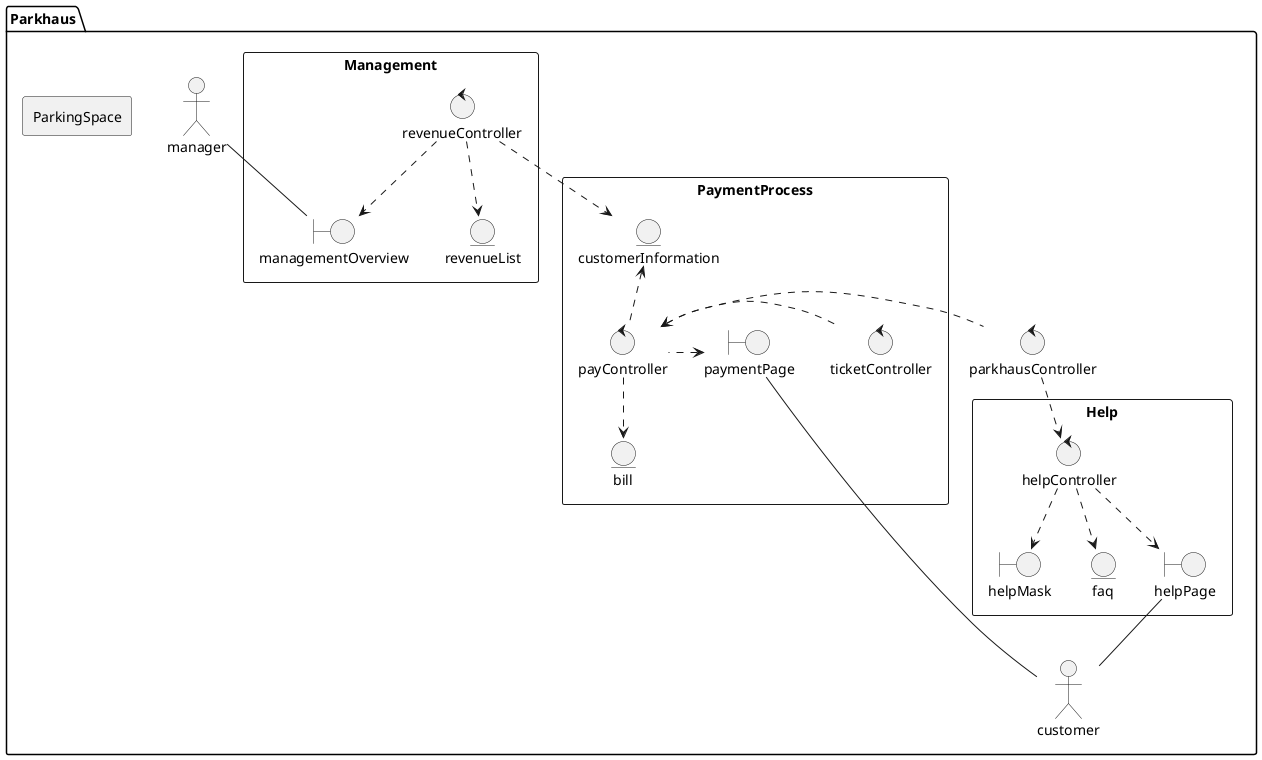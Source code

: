@startuml

package Parkhaus {

actor customer as c
actor manager as m
control parkhausController

    rectangle PaymentProcess {
        boundary paymentPage
        control payController
        control ticketController
        entity customerInformation
        entity bill

        payController .up.> customerInformation
        payController .left.> paymentPage
        payController ..> bill

        ticketController .left.> payController

        c -up- paymentPage


    }

    rectangle Help {
        boundary helpPage
        boundary helpMask
        control helpController
        entity faq

        helpController ..> helpPage
        helpController ..> faq
        helpController ..> helpMask

        c -up- helpPage

        parkhausController ..> helpController


    }

    rectangle Management {

        boundary managementOverview
        control revenueController
        entity revenueList

        m -down- managementOverview
        revenueController ..> managementOverview
        revenueController ..> customerInformation
        revenueController ..> revenueList

    }

    rectangle ParkingSpace {

    }

    parkhausController .left.> payController


}

@enduml